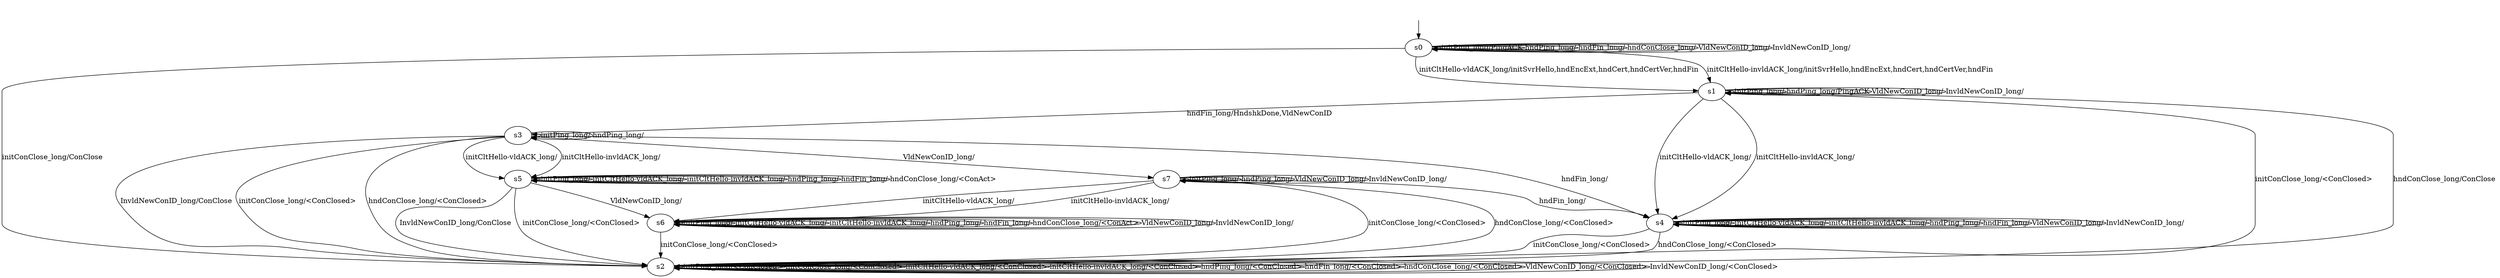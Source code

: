 digraph "kwikModels/kwik-B-l-0/learnedModel" {
s0 [label=s0];
s1 [label=s1];
s2 [label=s2];
s3 [label=s3];
s4 [label=s4];
s5 [label=s5];
s6 [label=s6];
s7 [label=s7];
s0 -> s0  [label="initPing_long/PingACK "];
s0 -> s2  [label="initConClose_long/ConClose "];
s0 -> s1  [label="initCltHello-vldACK_long/initSvrHello,hndEncExt,hndCert,hndCertVer,hndFin "];
s0 -> s1  [label="initCltHello-invldACK_long/initSvrHello,hndEncExt,hndCert,hndCertVer,hndFin "];
s0 -> s0  [label="hndPing_long/ "];
s0 -> s0  [label="hndFin_long/ "];
s0 -> s0  [label="hndConClose_long/ "];
s0 -> s0  [label="VldNewConID_long/ "];
s0 -> s0  [label="InvldNewConID_long/ "];
s1 -> s1  [label="initPing_long/ "];
s1 -> s2  [label="initConClose_long/<ConClosed> "];
s1 -> s4  [label="initCltHello-vldACK_long/ "];
s1 -> s4  [label="initCltHello-invldACK_long/ "];
s1 -> s1  [label="hndPing_long/PingACK "];
s1 -> s3  [label="hndFin_long/HndshkDone,VldNewConID "];
s1 -> s2  [label="hndConClose_long/ConClose "];
s1 -> s1  [label="VldNewConID_long/ "];
s1 -> s1  [label="InvldNewConID_long/ "];
s2 -> s2  [label="initPing_long/<ConClosed> "];
s2 -> s2  [label="initConClose_long/<ConClosed> "];
s2 -> s2  [label="initCltHello-vldACK_long/<ConClosed> "];
s2 -> s2  [label="initCltHello-invldACK_long/<ConClosed> "];
s2 -> s2  [label="hndPing_long/<ConClosed> "];
s2 -> s2  [label="hndFin_long/<ConClosed> "];
s2 -> s2  [label="hndConClose_long/<ConClosed> "];
s2 -> s2  [label="VldNewConID_long/<ConClosed> "];
s2 -> s2  [label="InvldNewConID_long/<ConClosed> "];
s3 -> s3  [label="initPing_long/ "];
s3 -> s2  [label="initConClose_long/<ConClosed> "];
s3 -> s5  [label="initCltHello-vldACK_long/ "];
s3 -> s5  [label="initCltHello-invldACK_long/ "];
s3 -> s3  [label="hndPing_long/ "];
s3 -> s4  [label="hndFin_long/ "];
s3 -> s2  [label="hndConClose_long/<ConClosed> "];
s3 -> s7  [label="VldNewConID_long/ "];
s3 -> s2  [label="InvldNewConID_long/ConClose "];
s4 -> s4  [label="initPing_long/ "];
s4 -> s2  [label="initConClose_long/<ConClosed> "];
s4 -> s4  [label="initCltHello-vldACK_long/ "];
s4 -> s4  [label="initCltHello-invldACK_long/ "];
s4 -> s4  [label="hndPing_long/ "];
s4 -> s4  [label="hndFin_long/ "];
s4 -> s2  [label="hndConClose_long/<ConClosed> "];
s4 -> s4  [label="VldNewConID_long/ "];
s4 -> s4  [label="InvldNewConID_long/ "];
s5 -> s5  [label="initPing_long/ "];
s5 -> s2  [label="initConClose_long/<ConClosed> "];
s5 -> s5  [label="initCltHello-vldACK_long/ "];
s5 -> s5  [label="initCltHello-invldACK_long/ "];
s5 -> s5  [label="hndPing_long/ "];
s5 -> s5  [label="hndFin_long/ "];
s5 -> s5  [label="hndConClose_long/<ConAct> "];
s5 -> s6  [label="VldNewConID_long/ "];
s5 -> s2  [label="InvldNewConID_long/ConClose "];
s6 -> s6  [label="initPing_long/ "];
s6 -> s2  [label="initConClose_long/<ConClosed> "];
s6 -> s6  [label="initCltHello-vldACK_long/ "];
s6 -> s6  [label="initCltHello-invldACK_long/ "];
s6 -> s6  [label="hndPing_long/ "];
s6 -> s6  [label="hndFin_long/ "];
s6 -> s6  [label="hndConClose_long/<ConAct> "];
s6 -> s6  [label="VldNewConID_long/ "];
s6 -> s6  [label="InvldNewConID_long/ "];
s7 -> s7  [label="initPing_long/ "];
s7 -> s2  [label="initConClose_long/<ConClosed> "];
s7 -> s6  [label="initCltHello-vldACK_long/ "];
s7 -> s6  [label="initCltHello-invldACK_long/ "];
s7 -> s7  [label="hndPing_long/ "];
s7 -> s4  [label="hndFin_long/ "];
s7 -> s2  [label="hndConClose_long/<ConClosed> "];
s7 -> s7  [label="VldNewConID_long/ "];
s7 -> s7  [label="InvldNewConID_long/ "];
__start0 [label="", shape=none];
__start0 -> s0  [label=""];
}
